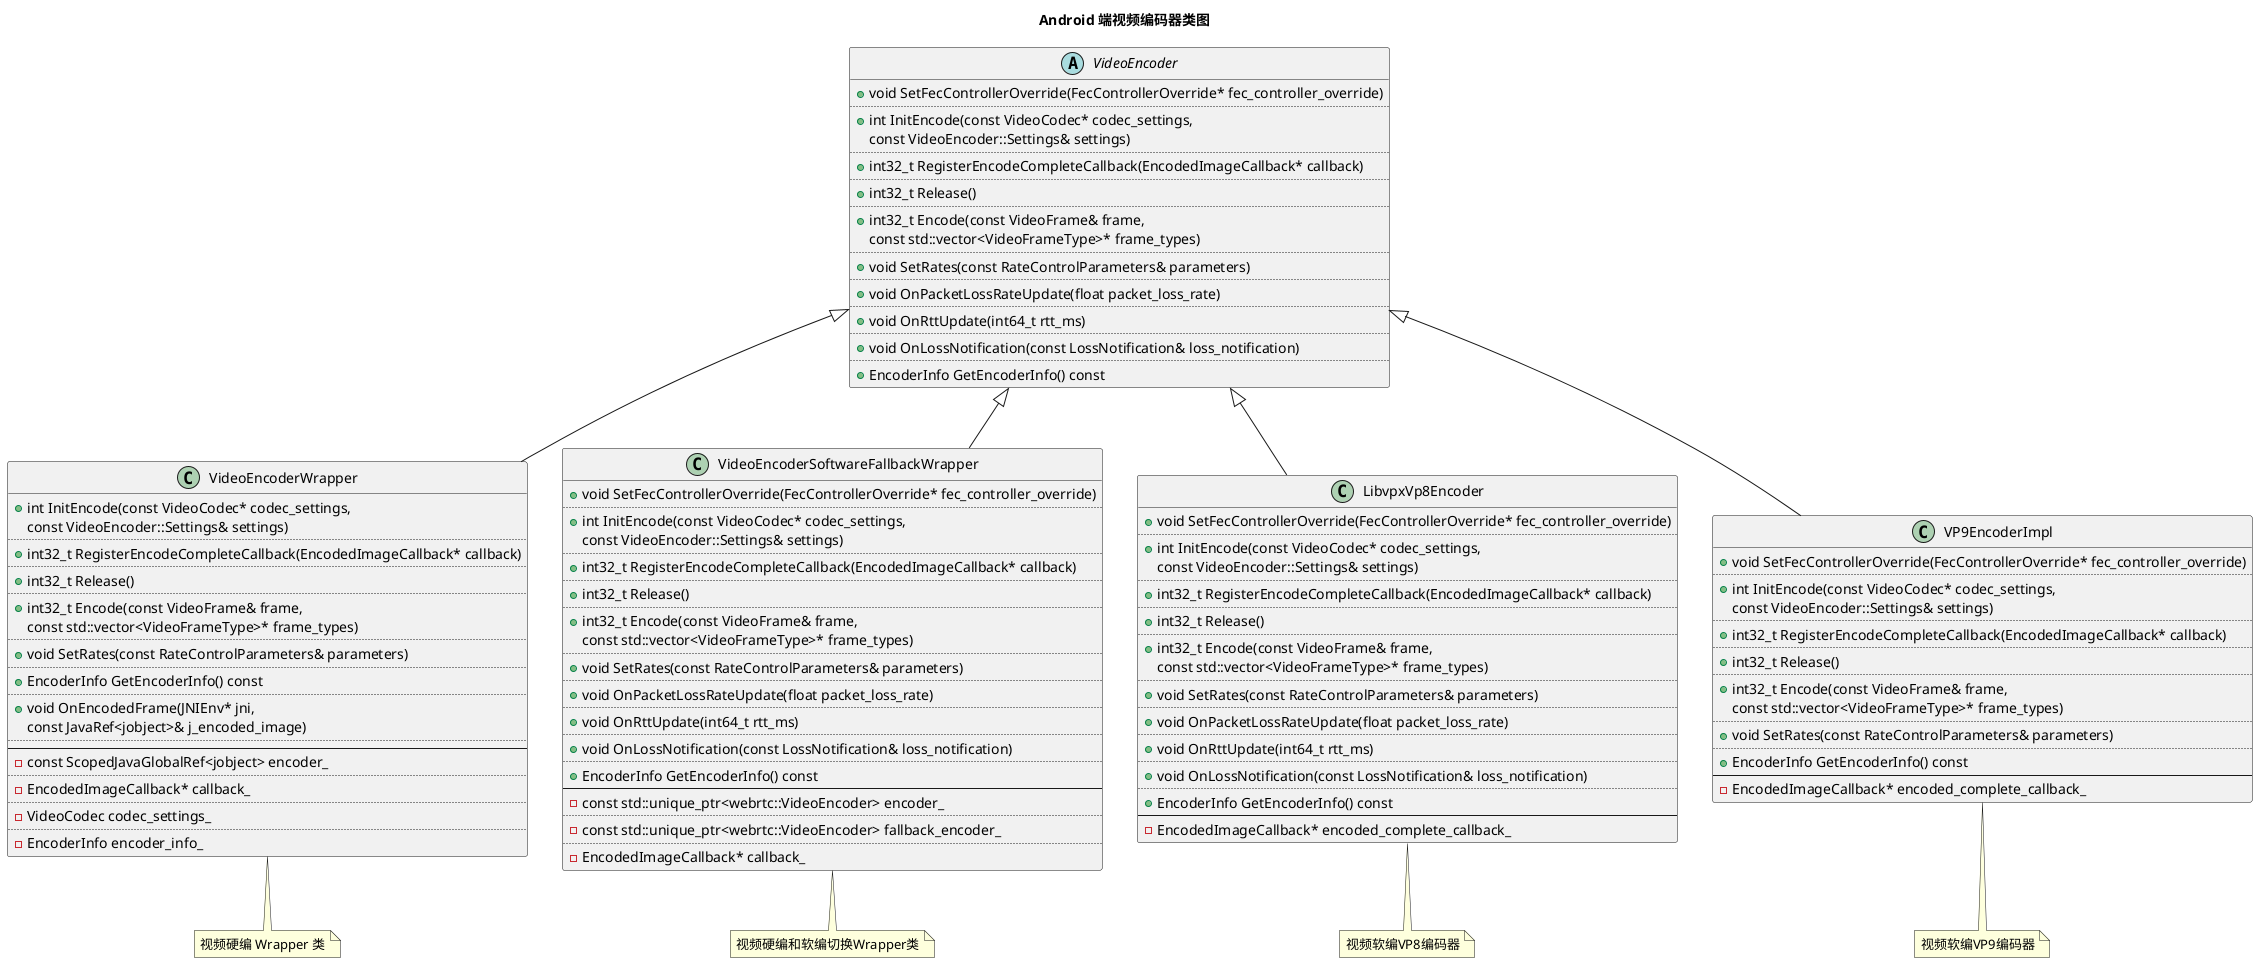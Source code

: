 @startuml Android-Native-VideoEncoder
title <b> Android 端视频编码器类图

abstract class VideoEncoder {
    + void SetFecControllerOverride(FecControllerOverride* fec_controller_override)
    ..
    + int InitEncode(const VideoCodec* codec_settings,
                         const VideoEncoder::Settings& settings)
    ..
    + int32_t RegisterEncodeCompleteCallback(EncodedImageCallback* callback)
    ..
    + int32_t Release()
    ..
    + int32_t Encode(const VideoFrame& frame,
                         const std::vector<VideoFrameType>* frame_types)
    ..
    + void SetRates(const RateControlParameters& parameters)
    ..
    + void OnPacketLossRateUpdate(float packet_loss_rate)
    ..
    + void OnRttUpdate(int64_t rtt_ms)
    ..
    + void OnLossNotification(const LossNotification& loss_notification)
    ..
    + EncoderInfo GetEncoderInfo() const
}

class VideoEncoderWrapper {
    + int InitEncode(const VideoCodec* codec_settings,
                         const VideoEncoder::Settings& settings)
    ..
    + int32_t RegisterEncodeCompleteCallback(EncodedImageCallback* callback)
    ..
    + int32_t Release()
    ..
    + int32_t Encode(const VideoFrame& frame,
                         const std::vector<VideoFrameType>* frame_types)
    ..
    + void SetRates(const RateControlParameters& parameters)
    ..
    + EncoderInfo GetEncoderInfo() const
    ..
    + void OnEncodedFrame(JNIEnv* jni,
                      const JavaRef<jobject>& j_encoded_image)
    ..
    --
    - const ScopedJavaGlobalRef<jobject> encoder_
    ..
    - EncodedImageCallback* callback_
    ..
    - VideoCodec codec_settings_
    ..
    - EncoderInfo encoder_info_
}
note bottom of VideoEncoderWrapper: 视频硬编 Wrapper 类

class VideoEncoderSoftwareFallbackWrapper {
    + void SetFecControllerOverride(FecControllerOverride* fec_controller_override)
    ..
    + int InitEncode(const VideoCodec* codec_settings,
                         const VideoEncoder::Settings& settings)
    ..
    + int32_t RegisterEncodeCompleteCallback(EncodedImageCallback* callback)
    ..
    + int32_t Release()
    ..
    + int32_t Encode(const VideoFrame& frame,
                         const std::vector<VideoFrameType>* frame_types)
    ..
    + void SetRates(const RateControlParameters& parameters)
    ..
    + void OnPacketLossRateUpdate(float packet_loss_rate)
    ..
    + void OnRttUpdate(int64_t rtt_ms)
    ..
    + void OnLossNotification(const LossNotification& loss_notification)
    ..
    + EncoderInfo GetEncoderInfo() const
    --
    - const std::unique_ptr<webrtc::VideoEncoder> encoder_
    ..
    - const std::unique_ptr<webrtc::VideoEncoder> fallback_encoder_
    ..
    - EncodedImageCallback* callback_
}
note bottom of VideoEncoderSoftwareFallbackWrapper : 视频硬编和软编切换Wrapper类

class LibvpxVp8Encoder {
    + void SetFecControllerOverride(FecControllerOverride* fec_controller_override)
    ..
    + int InitEncode(const VideoCodec* codec_settings,
                         const VideoEncoder::Settings& settings)
    ..
    + int32_t RegisterEncodeCompleteCallback(EncodedImageCallback* callback)
    ..
    + int32_t Release()
    ..
    + int32_t Encode(const VideoFrame& frame,
                         const std::vector<VideoFrameType>* frame_types)
    ..
    + void SetRates(const RateControlParameters& parameters)
    ..
    + void OnPacketLossRateUpdate(float packet_loss_rate)
    ..
    + void OnRttUpdate(int64_t rtt_ms)
    ..
    + void OnLossNotification(const LossNotification& loss_notification)
    ..
    + EncoderInfo GetEncoderInfo() const
    --
    - EncodedImageCallback* encoded_complete_callback_
}
note bottom of LibvpxVp8Encoder : 视频软编VP8编码器

class VP9EncoderImpl {
    + void SetFecControllerOverride(FecControllerOverride* fec_controller_override)
    ..
    + int InitEncode(const VideoCodec* codec_settings,
                         const VideoEncoder::Settings& settings)
    ..
    + int32_t RegisterEncodeCompleteCallback(EncodedImageCallback* callback)
    ..
    + int32_t Release()
    ..
    + int32_t Encode(const VideoFrame& frame,
                         const std::vector<VideoFrameType>* frame_types)
    ..
    + void SetRates(const RateControlParameters& parameters)
    ..
    + EncoderInfo GetEncoderInfo() const
    --
    - EncodedImageCallback* encoded_complete_callback_
}
note bottom of VP9EncoderImpl: 视频软编VP9编码器

VideoEncoder <|-- VideoEncoderWrapper
VideoEncoder <|-- VideoEncoderSoftwareFallbackWrapper
VideoEncoder <|-- LibvpxVp8Encoder
VideoEncoder <|-- VP9EncoderImpl

@enduml